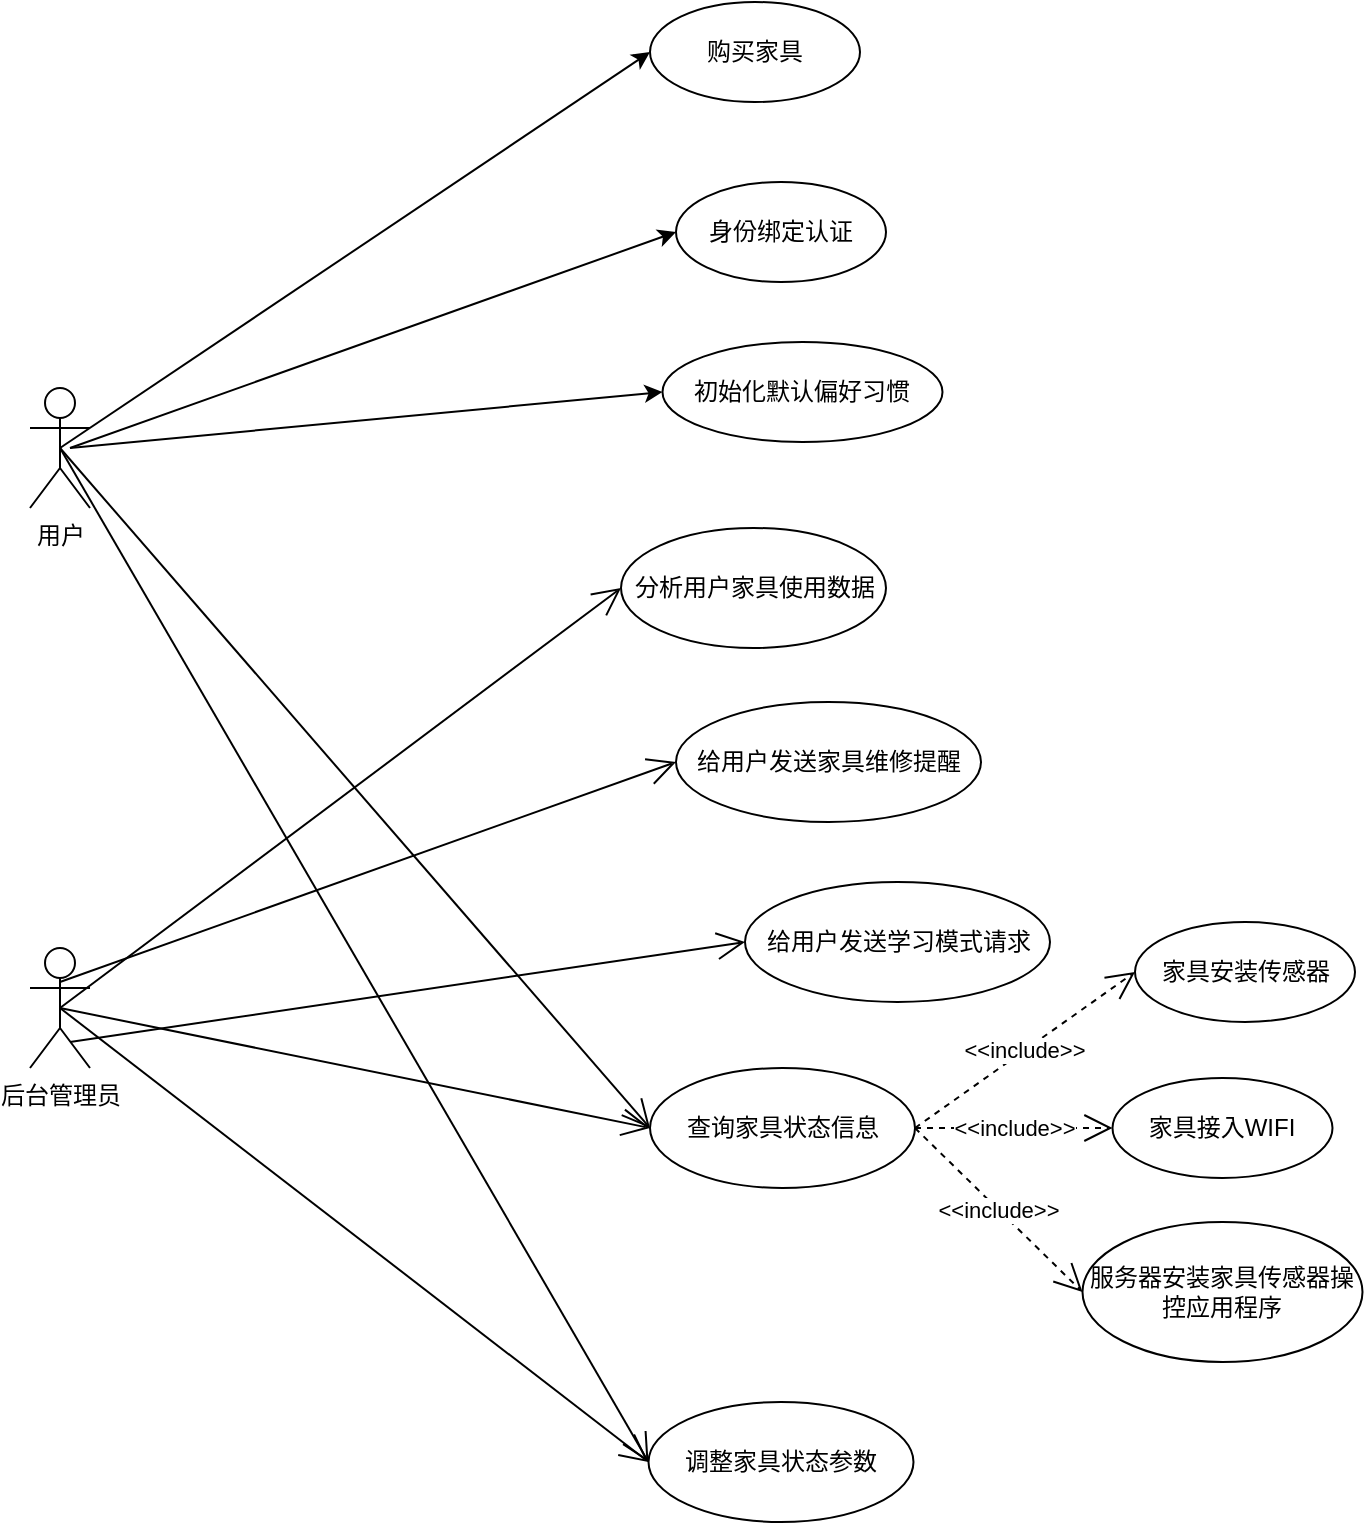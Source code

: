 <mxfile version="24.1.0" type="github">
  <diagram name="Page-1" id="0783ab3e-0a74-02c8-0abd-f7b4e66b4bec">
    <mxGraphModel dx="549" dy="714" grid="1" gridSize="10" guides="1" tooltips="1" connect="1" arrows="1" fold="1" page="1" pageScale="1" pageWidth="850" pageHeight="1100" background="none" math="0" shadow="0">
      <root>
        <mxCell id="0" />
        <mxCell id="1" parent="0" />
        <mxCell id="xaB9GiJI3lMty1Uy9sra-12" value="用户" style="shape=umlActor;verticalLabelPosition=bottom;verticalAlign=top;html=1;outlineConnect=0;" parent="1" vertex="1">
          <mxGeometry x="80" y="363" width="30" height="60" as="geometry" />
        </mxCell>
        <mxCell id="xaB9GiJI3lMty1Uy9sra-19" value="" style="endArrow=classic;html=1;rounded=0;entryX=0;entryY=0.5;entryDx=0;entryDy=0;exitX=0.5;exitY=0.5;exitDx=0;exitDy=0;exitPerimeter=0;" parent="1" source="xaB9GiJI3lMty1Uy9sra-12" target="xaB9GiJI3lMty1Uy9sra-36" edge="1">
          <mxGeometry width="50" height="50" relative="1" as="geometry">
            <mxPoint x="300" y="423" as="sourcePoint" />
            <mxPoint x="240.0" y="343" as="targetPoint" />
          </mxGeometry>
        </mxCell>
        <mxCell id="xaB9GiJI3lMty1Uy9sra-25" value="" style="endArrow=classic;html=1;rounded=0;entryX=0;entryY=0.5;entryDx=0;entryDy=0;" parent="1" target="xaB9GiJI3lMty1Uy9sra-39" edge="1">
          <mxGeometry width="50" height="50" relative="1" as="geometry">
            <mxPoint x="100" y="393" as="sourcePoint" />
            <mxPoint x="410.0" y="343" as="targetPoint" />
          </mxGeometry>
        </mxCell>
        <mxCell id="xaB9GiJI3lMty1Uy9sra-32" value="" style="endArrow=classic;html=1;rounded=0;entryX=0;entryY=0.5;entryDx=0;entryDy=0;" parent="1" target="xaB9GiJI3lMty1Uy9sra-42" edge="1">
          <mxGeometry width="50" height="50" relative="1" as="geometry">
            <mxPoint x="100" y="393" as="sourcePoint" />
            <mxPoint x="595" y="343" as="targetPoint" />
          </mxGeometry>
        </mxCell>
        <mxCell id="xaB9GiJI3lMty1Uy9sra-36" value="购买家具" style="ellipse;whiteSpace=wrap;html=1;" parent="1" vertex="1">
          <mxGeometry x="390" y="170" width="105" height="50" as="geometry" />
        </mxCell>
        <mxCell id="xaB9GiJI3lMty1Uy9sra-39" value="身份绑定认证" style="ellipse;whiteSpace=wrap;html=1;" parent="1" vertex="1">
          <mxGeometry x="403" y="260" width="105" height="50" as="geometry" />
        </mxCell>
        <mxCell id="xaB9GiJI3lMty1Uy9sra-42" value="初始化默认偏好习惯" style="ellipse;whiteSpace=wrap;html=1;" parent="1" vertex="1">
          <mxGeometry x="396.25" y="340" width="140" height="50" as="geometry" />
        </mxCell>
        <mxCell id="xaB9GiJI3lMty1Uy9sra-44" value="查询家具状态信息" style="ellipse;whiteSpace=wrap;html=1;" parent="1" vertex="1">
          <mxGeometry x="390" y="703" width="132.5" height="60" as="geometry" />
        </mxCell>
        <mxCell id="xaB9GiJI3lMty1Uy9sra-45" value="调整家具状态参数" style="ellipse;whiteSpace=wrap;html=1;" parent="1" vertex="1">
          <mxGeometry x="389.25" y="870" width="132.5" height="60" as="geometry" />
        </mxCell>
        <mxCell id="xaB9GiJI3lMty1Uy9sra-53" value="" style="endArrow=open;endFill=1;endSize=12;html=1;rounded=0;entryX=0;entryY=0.5;entryDx=0;entryDy=0;exitX=0.5;exitY=0.5;exitDx=0;exitDy=0;exitPerimeter=0;" parent="1" source="xaB9GiJI3lMty1Uy9sra-12" target="xaB9GiJI3lMty1Uy9sra-45" edge="1">
          <mxGeometry width="160" relative="1" as="geometry">
            <mxPoint x="460" y="503" as="sourcePoint" />
            <mxPoint x="620" y="503" as="targetPoint" />
          </mxGeometry>
        </mxCell>
        <mxCell id="1TjIiwKGUceRQS6xYd8T-2" value="" style="endArrow=open;endFill=1;endSize=12;html=1;rounded=0;entryX=0;entryY=0.5;entryDx=0;entryDy=0;exitX=0.5;exitY=0.5;exitDx=0;exitDy=0;exitPerimeter=0;" parent="1" source="xaB9GiJI3lMty1Uy9sra-12" target="xaB9GiJI3lMty1Uy9sra-44" edge="1">
          <mxGeometry width="160" relative="1" as="geometry">
            <mxPoint x="410" y="493" as="sourcePoint" />
            <mxPoint x="570" y="493" as="targetPoint" />
          </mxGeometry>
        </mxCell>
        <mxCell id="1TjIiwKGUceRQS6xYd8T-3" value="后台管理员" style="shape=umlActor;verticalLabelPosition=bottom;verticalAlign=top;html=1;" parent="1" vertex="1">
          <mxGeometry x="80" y="643" width="30" height="60" as="geometry" />
        </mxCell>
        <mxCell id="1TjIiwKGUceRQS6xYd8T-5" value="" style="endArrow=open;endFill=1;endSize=12;html=1;rounded=0;exitX=0.5;exitY=0.5;exitDx=0;exitDy=0;exitPerimeter=0;entryX=0;entryY=0.5;entryDx=0;entryDy=0;" parent="1" source="1TjIiwKGUceRQS6xYd8T-3" target="xaB9GiJI3lMty1Uy9sra-44" edge="1">
          <mxGeometry width="160" relative="1" as="geometry">
            <mxPoint x="780" y="433" as="sourcePoint" />
            <mxPoint x="380" y="583" as="targetPoint" />
          </mxGeometry>
        </mxCell>
        <mxCell id="1TjIiwKGUceRQS6xYd8T-6" value="" style="endArrow=open;endFill=1;endSize=12;html=1;rounded=0;exitX=0.5;exitY=0.5;exitDx=0;exitDy=0;exitPerimeter=0;entryX=0;entryY=0.5;entryDx=0;entryDy=0;" parent="1" source="1TjIiwKGUceRQS6xYd8T-3" target="xaB9GiJI3lMty1Uy9sra-45" edge="1">
          <mxGeometry width="160" relative="1" as="geometry">
            <mxPoint x="410" y="493" as="sourcePoint" />
            <mxPoint x="350" y="843" as="targetPoint" />
          </mxGeometry>
        </mxCell>
        <mxCell id="1TjIiwKGUceRQS6xYd8T-8" value="分析用户家具使用数据" style="ellipse;whiteSpace=wrap;html=1;" parent="1" vertex="1">
          <mxGeometry x="375.5" y="433" width="132.5" height="60" as="geometry" />
        </mxCell>
        <mxCell id="1TjIiwKGUceRQS6xYd8T-9" value="" style="endArrow=open;endFill=1;endSize=12;html=1;rounded=0;exitX=0.5;exitY=0.5;exitDx=0;exitDy=0;exitPerimeter=0;entryX=0;entryY=0.5;entryDx=0;entryDy=0;" parent="1" source="1TjIiwKGUceRQS6xYd8T-3" target="1TjIiwKGUceRQS6xYd8T-8" edge="1">
          <mxGeometry width="160" relative="1" as="geometry">
            <mxPoint x="720" y="453" as="sourcePoint" />
            <mxPoint x="560" y="453" as="targetPoint" />
          </mxGeometry>
        </mxCell>
        <mxCell id="1TjIiwKGUceRQS6xYd8T-10" value="给用户发送学习模式请求" style="ellipse;whiteSpace=wrap;html=1;" parent="1" vertex="1">
          <mxGeometry x="437.5" y="610" width="152.5" height="60" as="geometry" />
        </mxCell>
        <mxCell id="1TjIiwKGUceRQS6xYd8T-11" value="" style="endArrow=open;endFill=1;endSize=12;html=1;rounded=0;entryX=0;entryY=0.5;entryDx=0;entryDy=0;exitX=0.667;exitY=0.783;exitDx=0;exitDy=0;exitPerimeter=0;" parent="1" source="1TjIiwKGUceRQS6xYd8T-3" target="1TjIiwKGUceRQS6xYd8T-10" edge="1">
          <mxGeometry width="160" relative="1" as="geometry">
            <mxPoint x="100" y="660" as="sourcePoint" />
            <mxPoint x="570" y="573" as="targetPoint" />
          </mxGeometry>
        </mxCell>
        <mxCell id="1TjIiwKGUceRQS6xYd8T-12" value="给用户发送家具维修提醒" style="ellipse;whiteSpace=wrap;html=1;" parent="1" vertex="1">
          <mxGeometry x="403" y="520" width="152.5" height="60" as="geometry" />
        </mxCell>
        <mxCell id="1TjIiwKGUceRQS6xYd8T-13" value="" style="endArrow=open;endFill=1;endSize=12;html=1;rounded=0;entryX=0;entryY=0.5;entryDx=0;entryDy=0;exitX=0.5;exitY=0.283;exitDx=0;exitDy=0;exitPerimeter=0;" parent="1" source="1TjIiwKGUceRQS6xYd8T-3" target="1TjIiwKGUceRQS6xYd8T-12" edge="1">
          <mxGeometry width="160" relative="1" as="geometry">
            <mxPoint x="95" y="680" as="sourcePoint" />
            <mxPoint x="570" y="573" as="targetPoint" />
          </mxGeometry>
        </mxCell>
        <mxCell id="1TjIiwKGUceRQS6xYd8T-14" value="家具安装传感器" style="ellipse;whiteSpace=wrap;html=1;" parent="1" vertex="1">
          <mxGeometry x="632.5" y="630" width="110" height="50" as="geometry" />
        </mxCell>
        <mxCell id="1TjIiwKGUceRQS6xYd8T-15" value="家具接入WIFI" style="ellipse;whiteSpace=wrap;html=1;" parent="1" vertex="1">
          <mxGeometry x="621.25" y="708" width="110" height="50" as="geometry" />
        </mxCell>
        <mxCell id="1TjIiwKGUceRQS6xYd8T-16" value="服务器安装家具传感器操控应用程序" style="ellipse;whiteSpace=wrap;html=1;" parent="1" vertex="1">
          <mxGeometry x="606.25" y="780" width="140" height="70" as="geometry" />
        </mxCell>
        <mxCell id="1TjIiwKGUceRQS6xYd8T-22" value="&amp;lt;&amp;lt;include&amp;gt;&amp;gt;" style="endArrow=open;endSize=12;dashed=1;html=1;rounded=0;entryX=0;entryY=0.5;entryDx=0;entryDy=0;exitX=1;exitY=0.5;exitDx=0;exitDy=0;" parent="1" source="xaB9GiJI3lMty1Uy9sra-44" target="1TjIiwKGUceRQS6xYd8T-14" edge="1">
          <mxGeometry x="-0.007" width="160" relative="1" as="geometry">
            <mxPoint x="390" y="693" as="sourcePoint" />
            <mxPoint x="550" y="693" as="targetPoint" />
            <mxPoint as="offset" />
          </mxGeometry>
        </mxCell>
        <mxCell id="1TjIiwKGUceRQS6xYd8T-23" value="&amp;lt;&amp;lt;include&amp;gt;&amp;gt;" style="endArrow=open;endSize=12;dashed=1;html=1;rounded=0;entryX=0;entryY=0.5;entryDx=0;entryDy=0;exitX=1;exitY=0.5;exitDx=0;exitDy=0;" parent="1" source="xaB9GiJI3lMty1Uy9sra-44" target="1TjIiwKGUceRQS6xYd8T-15" edge="1">
          <mxGeometry width="160" relative="1" as="geometry">
            <mxPoint x="518" y="593" as="sourcePoint" />
            <mxPoint x="640" y="578" as="targetPoint" />
          </mxGeometry>
        </mxCell>
        <mxCell id="1TjIiwKGUceRQS6xYd8T-24" value="&amp;lt;&amp;lt;include&amp;gt;&amp;gt;" style="endArrow=open;endSize=12;dashed=1;html=1;rounded=0;entryX=0;entryY=0.5;entryDx=0;entryDy=0;exitX=1;exitY=0.5;exitDx=0;exitDy=0;" parent="1" source="xaB9GiJI3lMty1Uy9sra-44" target="1TjIiwKGUceRQS6xYd8T-16" edge="1">
          <mxGeometry width="160" relative="1" as="geometry">
            <mxPoint x="528" y="603" as="sourcePoint" />
            <mxPoint x="650" y="588" as="targetPoint" />
          </mxGeometry>
        </mxCell>
      </root>
    </mxGraphModel>
  </diagram>
</mxfile>
